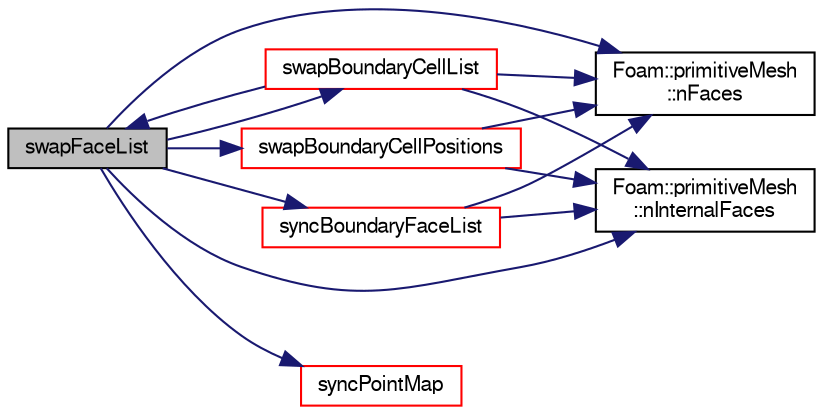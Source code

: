 digraph "swapFaceList"
{
  bgcolor="transparent";
  edge [fontname="FreeSans",fontsize="10",labelfontname="FreeSans",labelfontsize="10"];
  node [fontname="FreeSans",fontsize="10",shape=record];
  rankdir="LR";
  Node6622 [label="swapFaceList",height=0.2,width=0.4,color="black", fillcolor="grey75", style="filled", fontcolor="black"];
  Node6622 -> Node6623 [color="midnightblue",fontsize="10",style="solid",fontname="FreeSans"];
  Node6623 [label="Foam::primitiveMesh\l::nFaces",height=0.2,width=0.4,color="black",URL="$a27530.html#abe602c985a3c9ffa67176e969e77ca6f"];
  Node6622 -> Node6624 [color="midnightblue",fontsize="10",style="solid",fontname="FreeSans"];
  Node6624 [label="Foam::primitiveMesh\l::nInternalFaces",height=0.2,width=0.4,color="black",URL="$a27530.html#aa6c7965af1f30d16d9125deb981cbdb0"];
  Node6622 -> Node6625 [color="midnightblue",fontsize="10",style="solid",fontname="FreeSans"];
  Node6625 [label="swapBoundaryCellList",height=0.2,width=0.4,color="red",URL="$a27502.html#ac509eef6db47b0b87366229f2fb017f9",tooltip="Swap to obtain neighbour cell values for all boundary faces. "];
  Node6625 -> Node6623 [color="midnightblue",fontsize="10",style="solid",fontname="FreeSans"];
  Node6625 -> Node6624 [color="midnightblue",fontsize="10",style="solid",fontname="FreeSans"];
  Node6625 -> Node6622 [color="midnightblue",fontsize="10",style="solid",fontname="FreeSans"];
  Node6622 -> Node6752 [color="midnightblue",fontsize="10",style="solid",fontname="FreeSans"];
  Node6752 [label="swapBoundaryCellPositions",height=0.2,width=0.4,color="red",URL="$a27502.html#ae4912a4e02f0383f73363598c8cea12f",tooltip="Swap to obtain neighbour cell positions for all boundary faces. "];
  Node6752 -> Node6623 [color="midnightblue",fontsize="10",style="solid",fontname="FreeSans"];
  Node6752 -> Node6624 [color="midnightblue",fontsize="10",style="solid",fontname="FreeSans"];
  Node6622 -> Node6683 [color="midnightblue",fontsize="10",style="solid",fontname="FreeSans"];
  Node6683 [label="syncBoundaryFaceList",height=0.2,width=0.4,color="red",URL="$a27502.html#a1885668646afb3cf257512c56daa9b2f",tooltip="Synchronize values on boundary faces only. "];
  Node6683 -> Node6623 [color="midnightblue",fontsize="10",style="solid",fontname="FreeSans"];
  Node6683 -> Node6624 [color="midnightblue",fontsize="10",style="solid",fontname="FreeSans"];
  Node6622 -> Node6753 [color="midnightblue",fontsize="10",style="solid",fontname="FreeSans"];
  Node6753 [label="syncPointMap",height=0.2,width=0.4,color="red",URL="$a27502.html#a08bdf5c6403dd4367d1714c3d5b4145d",tooltip="Synchronize values on selected points. "];
}
